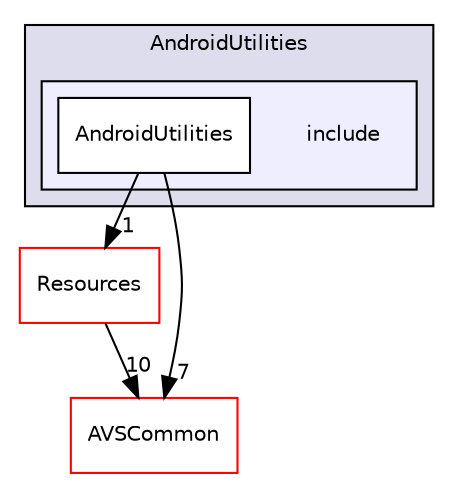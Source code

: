 digraph "/avs-cpp-sdk-tools/cm/autoCM_publicRepo/avs-device-sdk/ApplicationUtilities/AndroidUtilities/include" {
  compound=true
  node [ fontsize="10", fontname="Helvetica"];
  edge [ labelfontsize="10", labelfontname="Helvetica"];
  subgraph clusterdir_29f233ec03ca42c38c01971e03438246 {
    graph [ bgcolor="#ddddee", pencolor="black", label="AndroidUtilities" fontname="Helvetica", fontsize="10", URL="dir_29f233ec03ca42c38c01971e03438246.html"]
  subgraph clusterdir_2ef52002849e5065fc0e1bb38b143549 {
    graph [ bgcolor="#eeeeff", pencolor="black", label="" URL="dir_2ef52002849e5065fc0e1bb38b143549.html"];
    dir_2ef52002849e5065fc0e1bb38b143549 [shape=plaintext label="include"];
    dir_691ac723b59835d8cc7304ebace6d7e5 [shape=box label="AndroidUtilities" color="black" fillcolor="white" style="filled" URL="dir_691ac723b59835d8cc7304ebace6d7e5.html"];
  }
  }
  dir_64fbf9e5512ec11acc25e4f2d433d2a3 [shape=box label="Resources" fillcolor="white" style="filled" color="red" URL="dir_64fbf9e5512ec11acc25e4f2d433d2a3.html"];
  dir_13e65effb2bde530b17b3d5eefcd0266 [shape=box label="AVSCommon" fillcolor="white" style="filled" color="red" URL="dir_13e65effb2bde530b17b3d5eefcd0266.html"];
  dir_64fbf9e5512ec11acc25e4f2d433d2a3->dir_13e65effb2bde530b17b3d5eefcd0266 [headlabel="10", labeldistance=1.5 headhref="dir_000041_000009.html"];
  dir_691ac723b59835d8cc7304ebace6d7e5->dir_64fbf9e5512ec11acc25e4f2d433d2a3 [headlabel="1", labeldistance=1.5 headhref="dir_000033_000041.html"];
  dir_691ac723b59835d8cc7304ebace6d7e5->dir_13e65effb2bde530b17b3d5eefcd0266 [headlabel="7", labeldistance=1.5 headhref="dir_000033_000009.html"];
}
